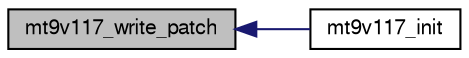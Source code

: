 digraph "mt9v117_write_patch"
{
  edge [fontname="FreeSans",fontsize="10",labelfontname="FreeSans",labelfontsize="10"];
  node [fontname="FreeSans",fontsize="10",shape=record];
  rankdir="LR";
  Node1 [label="mt9v117_write_patch",height=0.2,width=0.4,color="black", fillcolor="grey75", style="filled", fontcolor="black"];
  Node1 -> Node2 [dir="back",color="midnightblue",fontsize="10",style="solid",fontname="FreeSans"];
  Node2 [label="mt9v117_init",height=0.2,width=0.4,color="black", fillcolor="white", style="filled",URL="$mt9v117_8h.html#aa6ecb42ade7b40f50bc3cf8f306583a7",tooltip="Initialisation of the Aptina MT9V117 CMOS sensor (1/6 inch VGA, bottom camera) "];
}
